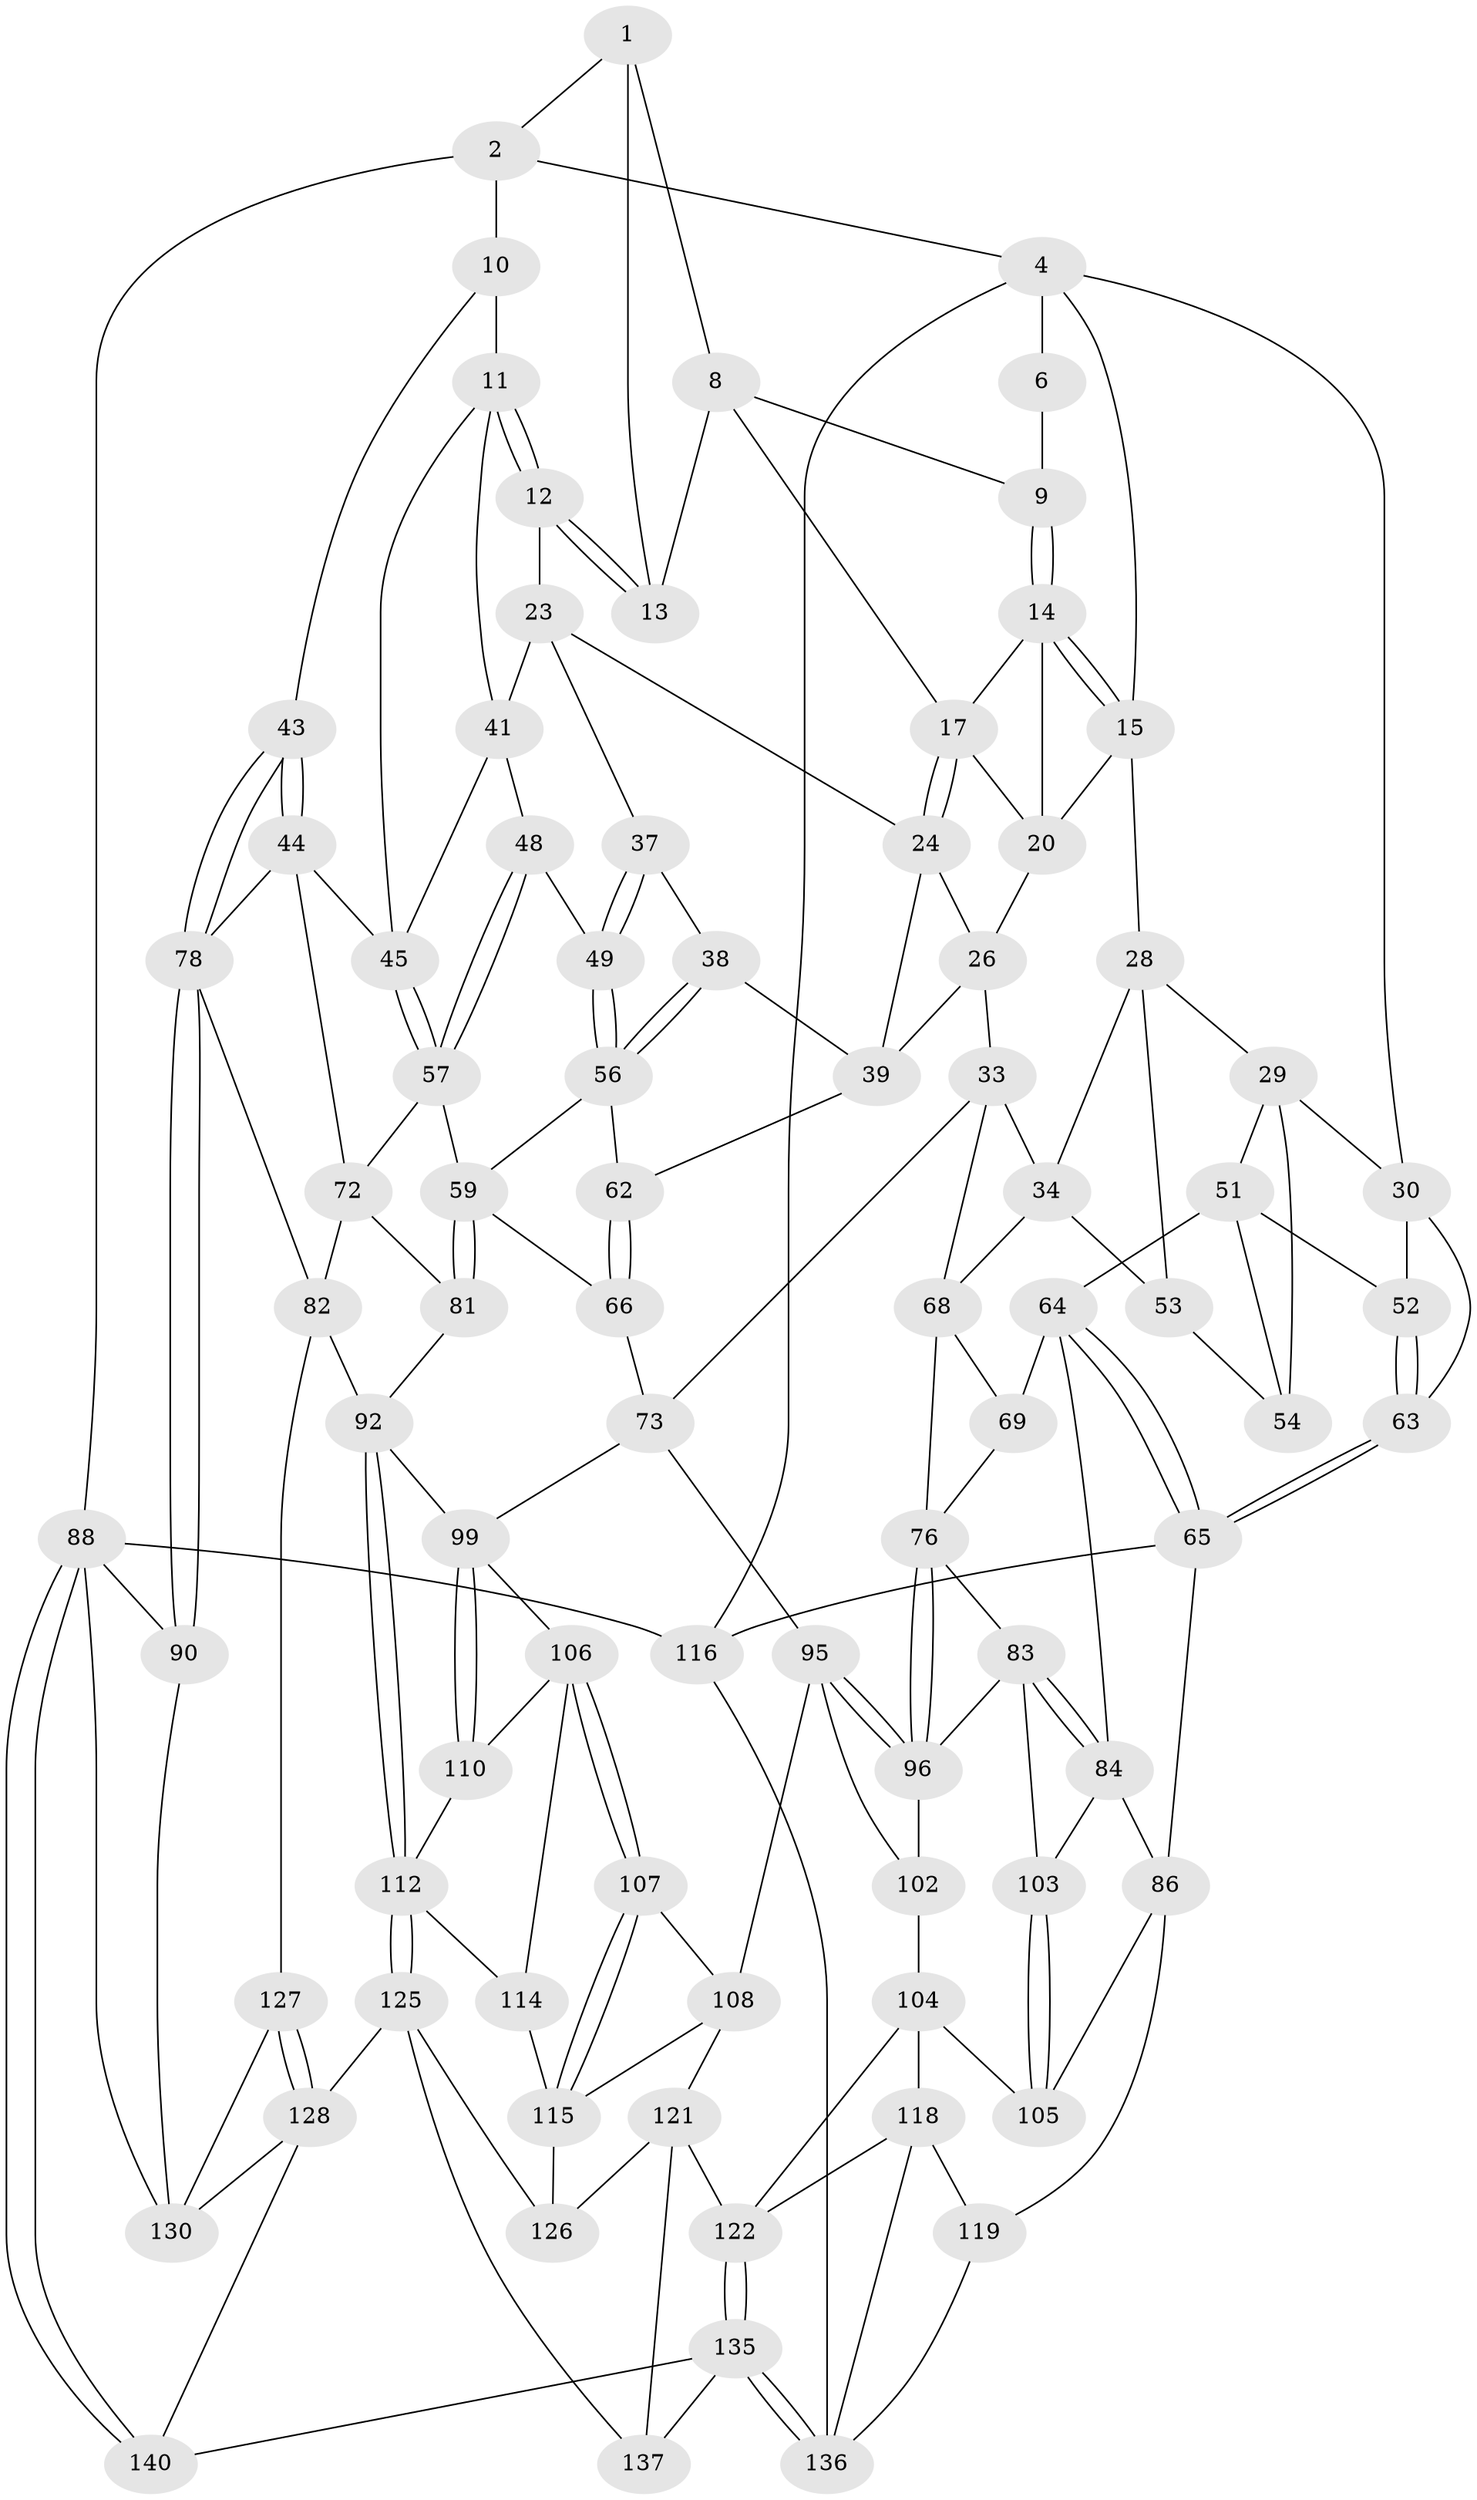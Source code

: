 // Generated by graph-tools (version 1.1) at 2025/24/03/03/25 07:24:37]
// undirected, 85 vertices, 186 edges
graph export_dot {
graph [start="1"]
  node [color=gray90,style=filled];
  1 [pos="+0.7125210893937517+0",super="+7"];
  2 [pos="+0.8528722720845915+0",super="+3"];
  4 [pos="+0+0",super="+5"];
  6 [pos="+0.4992423604185066+0"];
  8 [pos="+0.5734842060645506+0.03956935462602343",super="+16"];
  9 [pos="+0.5227372364015178+0"];
  10 [pos="+0.8329818625556886+0.118387567863151",super="+27"];
  11 [pos="+0.7658371588612335+0.1532433163578913",super="+40"];
  12 [pos="+0.7495429508599294+0.1447485235105706"];
  13 [pos="+0.7052555626771048+0.09437872238614171"];
  14 [pos="+0.48585579489626646+0.060942801820991266",super="+19"];
  15 [pos="+0.28106919096376454+0.06789805954929279",super="+21"];
  17 [pos="+0.5565761012292926+0.13147166110182448",super="+18"];
  20 [pos="+0.31018001938306233+0.16361140943991007",super="+22"];
  23 [pos="+0.6075585397073728+0.21332316592500453",super="+36"];
  24 [pos="+0.5760333261263187+0.19990852464695086",super="+25"];
  26 [pos="+0.48016867266472324+0.22409088145322",super="+32"];
  28 [pos="+0.2847243165136542+0.17907850018201488",super="+35"];
  29 [pos="+0.23021354563297178+0.22089675032667397",super="+50"];
  30 [pos="+0.0987305929151545+0.218761304453853",super="+31"];
  33 [pos="+0.45289973268695144+0.3857145198694468",super="+74"];
  34 [pos="+0.4179585075471609+0.37462804339002237",super="+67"];
  37 [pos="+0.6227886336462154+0.2699001716366839"];
  38 [pos="+0.5697441699882697+0.3380119748120119"];
  39 [pos="+0.5391498350314315+0.34017862470360444",super="+42"];
  41 [pos="+0.7194150662352056+0.261962243956249",super="+47"];
  43 [pos="+1+0.20482880839635575"];
  44 [pos="+0.9365834537219264+0.34663781876279964",super="+71"];
  45 [pos="+0.8799609776891256+0.33735763727978224",super="+46"];
  48 [pos="+0.6967589570536655+0.34687848427558804"];
  49 [pos="+0.693521985080775+0.34750090208889356"];
  51 [pos="+0.15550242212207174+0.32159412745326366",super="+55"];
  52 [pos="+0.060620969805048996+0.3592331700448002"];
  53 [pos="+0.264213668471475+0.4075676823215122"];
  54 [pos="+0.235995359932833+0.40614063775488024"];
  56 [pos="+0.6396834345864663+0.37488702151807984",super="+61"];
  57 [pos="+0.766884470657496+0.4212704737640109",super="+58"];
  59 [pos="+0.7034727214692376+0.5357663391041236",super="+60"];
  62 [pos="+0.5879686310331047+0.4237226043870188"];
  63 [pos="+0+0.5458110644762282"];
  64 [pos="+0.16644187827785803+0.47105934133730964",super="+70"];
  65 [pos="+0+0.5993521198674425",super="+87"];
  66 [pos="+0.6140657556947711+0.5251305496045131"];
  68 [pos="+0.3151106373235276+0.5002906012553441",super="+75"];
  69 [pos="+0.30784037609507725+0.5090709380730263"];
  72 [pos="+0.8976688000418712+0.49647181982448435",super="+80"];
  73 [pos="+0.5955090690315605+0.528783215614414",super="+94"];
  76 [pos="+0.4287863974615386+0.5502630527054241",super="+77"];
  78 [pos="+1+0.6724627048170477",super="+79"];
  81 [pos="+0.734981893486205+0.5941393510718499"];
  82 [pos="+0.894348098473353+0.5495203212660673",super="+91"];
  83 [pos="+0.34018793877769526+0.5842865870869403",super="+98"];
  84 [pos="+0.2834931690881878+0.6111249379517077",super="+85"];
  86 [pos="+0.05918811234831882+0.7499458674719108",super="+109"];
  88 [pos="+1+1",super="+89"];
  90 [pos="+1+0.7259166056997155"];
  92 [pos="+0.8874140645796217+0.7135925493063805",super="+93"];
  95 [pos="+0.530724307004532+0.6090735963581643",super="+101"];
  96 [pos="+0.4392336207313561+0.5730200813308418",super="+97"];
  99 [pos="+0.721374417244702+0.6248853182501813",super="+100"];
  102 [pos="+0.4441352103505202+0.7282057597764475"];
  103 [pos="+0.368259704141601+0.664758477380683"];
  104 [pos="+0.40465039783240053+0.7207406066458286",super="+117"];
  105 [pos="+0.3860103229562992+0.7048825427077277"];
  106 [pos="+0.5920679990817485+0.7023042511292636",super="+111"];
  107 [pos="+0.5662993036204601+0.7461669023215876"];
  108 [pos="+0.47708208415846537+0.7498937631064553",super="+120"];
  110 [pos="+0.7184455771774626+0.6315497744450522"];
  112 [pos="+0.7627755032953507+0.8508890607196071",super="+113"];
  114 [pos="+0.6605526236251148+0.7394491327317412"];
  115 [pos="+0.6085698299895983+0.7883651505687139",super="+124"];
  116 [pos="+0+1"];
  118 [pos="+0.20132306173036132+0.8334005087330101",super="+134"];
  119 [pos="+0.18267086179600822+0.8250283802462081"];
  121 [pos="+0.46780469265459984+0.8809318880933248",super="+131"];
  122 [pos="+0.46602421137152533+0.8823821363496317",super="+123"];
  125 [pos="+0.7553989843308657+0.8726007706980927",super="+129"];
  126 [pos="+0.6691952776971529+0.8685040604599942"];
  127 [pos="+1+0.7371105923284141"];
  128 [pos="+0.8095209417440529+0.9619920995872723",super="+133"];
  130 [pos="+1+0.7384317016863957",super="+132"];
  135 [pos="+0.479899705099772+1",super="+138"];
  136 [pos="+0.3395722902084891+1",super="+139"];
  137 [pos="+0.6006006641584761+1"];
  140 [pos="+0.8623461383250446+1"];
  1 -- 2;
  1 -- 8;
  1 -- 13;
  2 -- 10 [weight=2];
  2 -- 88;
  2 -- 4;
  4 -- 116;
  4 -- 6;
  4 -- 15;
  4 -- 30;
  6 -- 9;
  8 -- 9;
  8 -- 17;
  8 -- 13;
  9 -- 14;
  9 -- 14;
  10 -- 11;
  10 -- 43;
  11 -- 12;
  11 -- 12;
  11 -- 41;
  11 -- 45;
  12 -- 13;
  12 -- 13;
  12 -- 23;
  14 -- 15;
  14 -- 15;
  14 -- 20;
  14 -- 17;
  15 -- 20;
  15 -- 28;
  17 -- 24;
  17 -- 24;
  17 -- 20;
  20 -- 26;
  23 -- 24;
  23 -- 41;
  23 -- 37;
  24 -- 26;
  24 -- 39;
  26 -- 33;
  26 -- 39;
  28 -- 29;
  28 -- 34;
  28 -- 53;
  29 -- 30;
  29 -- 51;
  29 -- 54;
  30 -- 52;
  30 -- 63;
  33 -- 34;
  33 -- 73;
  33 -- 68;
  34 -- 68;
  34 -- 53;
  37 -- 38;
  37 -- 49;
  37 -- 49;
  38 -- 39;
  38 -- 56;
  38 -- 56;
  39 -- 62;
  41 -- 48;
  41 -- 45;
  43 -- 44;
  43 -- 44;
  43 -- 78;
  43 -- 78;
  44 -- 45;
  44 -- 72;
  44 -- 78;
  45 -- 57;
  45 -- 57;
  48 -- 49;
  48 -- 57;
  48 -- 57;
  49 -- 56;
  49 -- 56;
  51 -- 52;
  51 -- 64;
  51 -- 54;
  52 -- 63;
  52 -- 63;
  53 -- 54;
  56 -- 59;
  56 -- 62;
  57 -- 72;
  57 -- 59;
  59 -- 81;
  59 -- 81;
  59 -- 66;
  62 -- 66;
  62 -- 66;
  63 -- 65;
  63 -- 65;
  64 -- 65;
  64 -- 65;
  64 -- 84;
  64 -- 69;
  65 -- 116;
  65 -- 86;
  66 -- 73;
  68 -- 69;
  68 -- 76;
  69 -- 76;
  72 -- 81;
  72 -- 82;
  73 -- 99;
  73 -- 95;
  76 -- 96;
  76 -- 96;
  76 -- 83;
  78 -- 90;
  78 -- 90;
  78 -- 82;
  81 -- 92;
  82 -- 92;
  82 -- 127;
  83 -- 84;
  83 -- 84;
  83 -- 96;
  83 -- 103;
  84 -- 86;
  84 -- 103;
  86 -- 105;
  86 -- 119;
  88 -- 140;
  88 -- 140;
  88 -- 116;
  88 -- 90;
  88 -- 130;
  90 -- 130;
  92 -- 112;
  92 -- 112;
  92 -- 99;
  95 -- 96;
  95 -- 96;
  95 -- 108;
  95 -- 102;
  96 -- 102;
  99 -- 110;
  99 -- 110;
  99 -- 106;
  102 -- 104;
  103 -- 105;
  103 -- 105;
  104 -- 105;
  104 -- 122;
  104 -- 118;
  106 -- 107;
  106 -- 107;
  106 -- 110;
  106 -- 114;
  107 -- 108;
  107 -- 115;
  107 -- 115;
  108 -- 121;
  108 -- 115;
  110 -- 112;
  112 -- 125;
  112 -- 125;
  112 -- 114;
  114 -- 115;
  115 -- 126;
  116 -- 136;
  118 -- 119;
  118 -- 136;
  118 -- 122;
  119 -- 136;
  121 -- 122;
  121 -- 137;
  121 -- 126;
  122 -- 135;
  122 -- 135;
  125 -- 126;
  125 -- 128;
  125 -- 137;
  127 -- 128;
  127 -- 128;
  127 -- 130;
  128 -- 140;
  128 -- 130;
  135 -- 136;
  135 -- 136;
  135 -- 137;
  135 -- 140;
}
